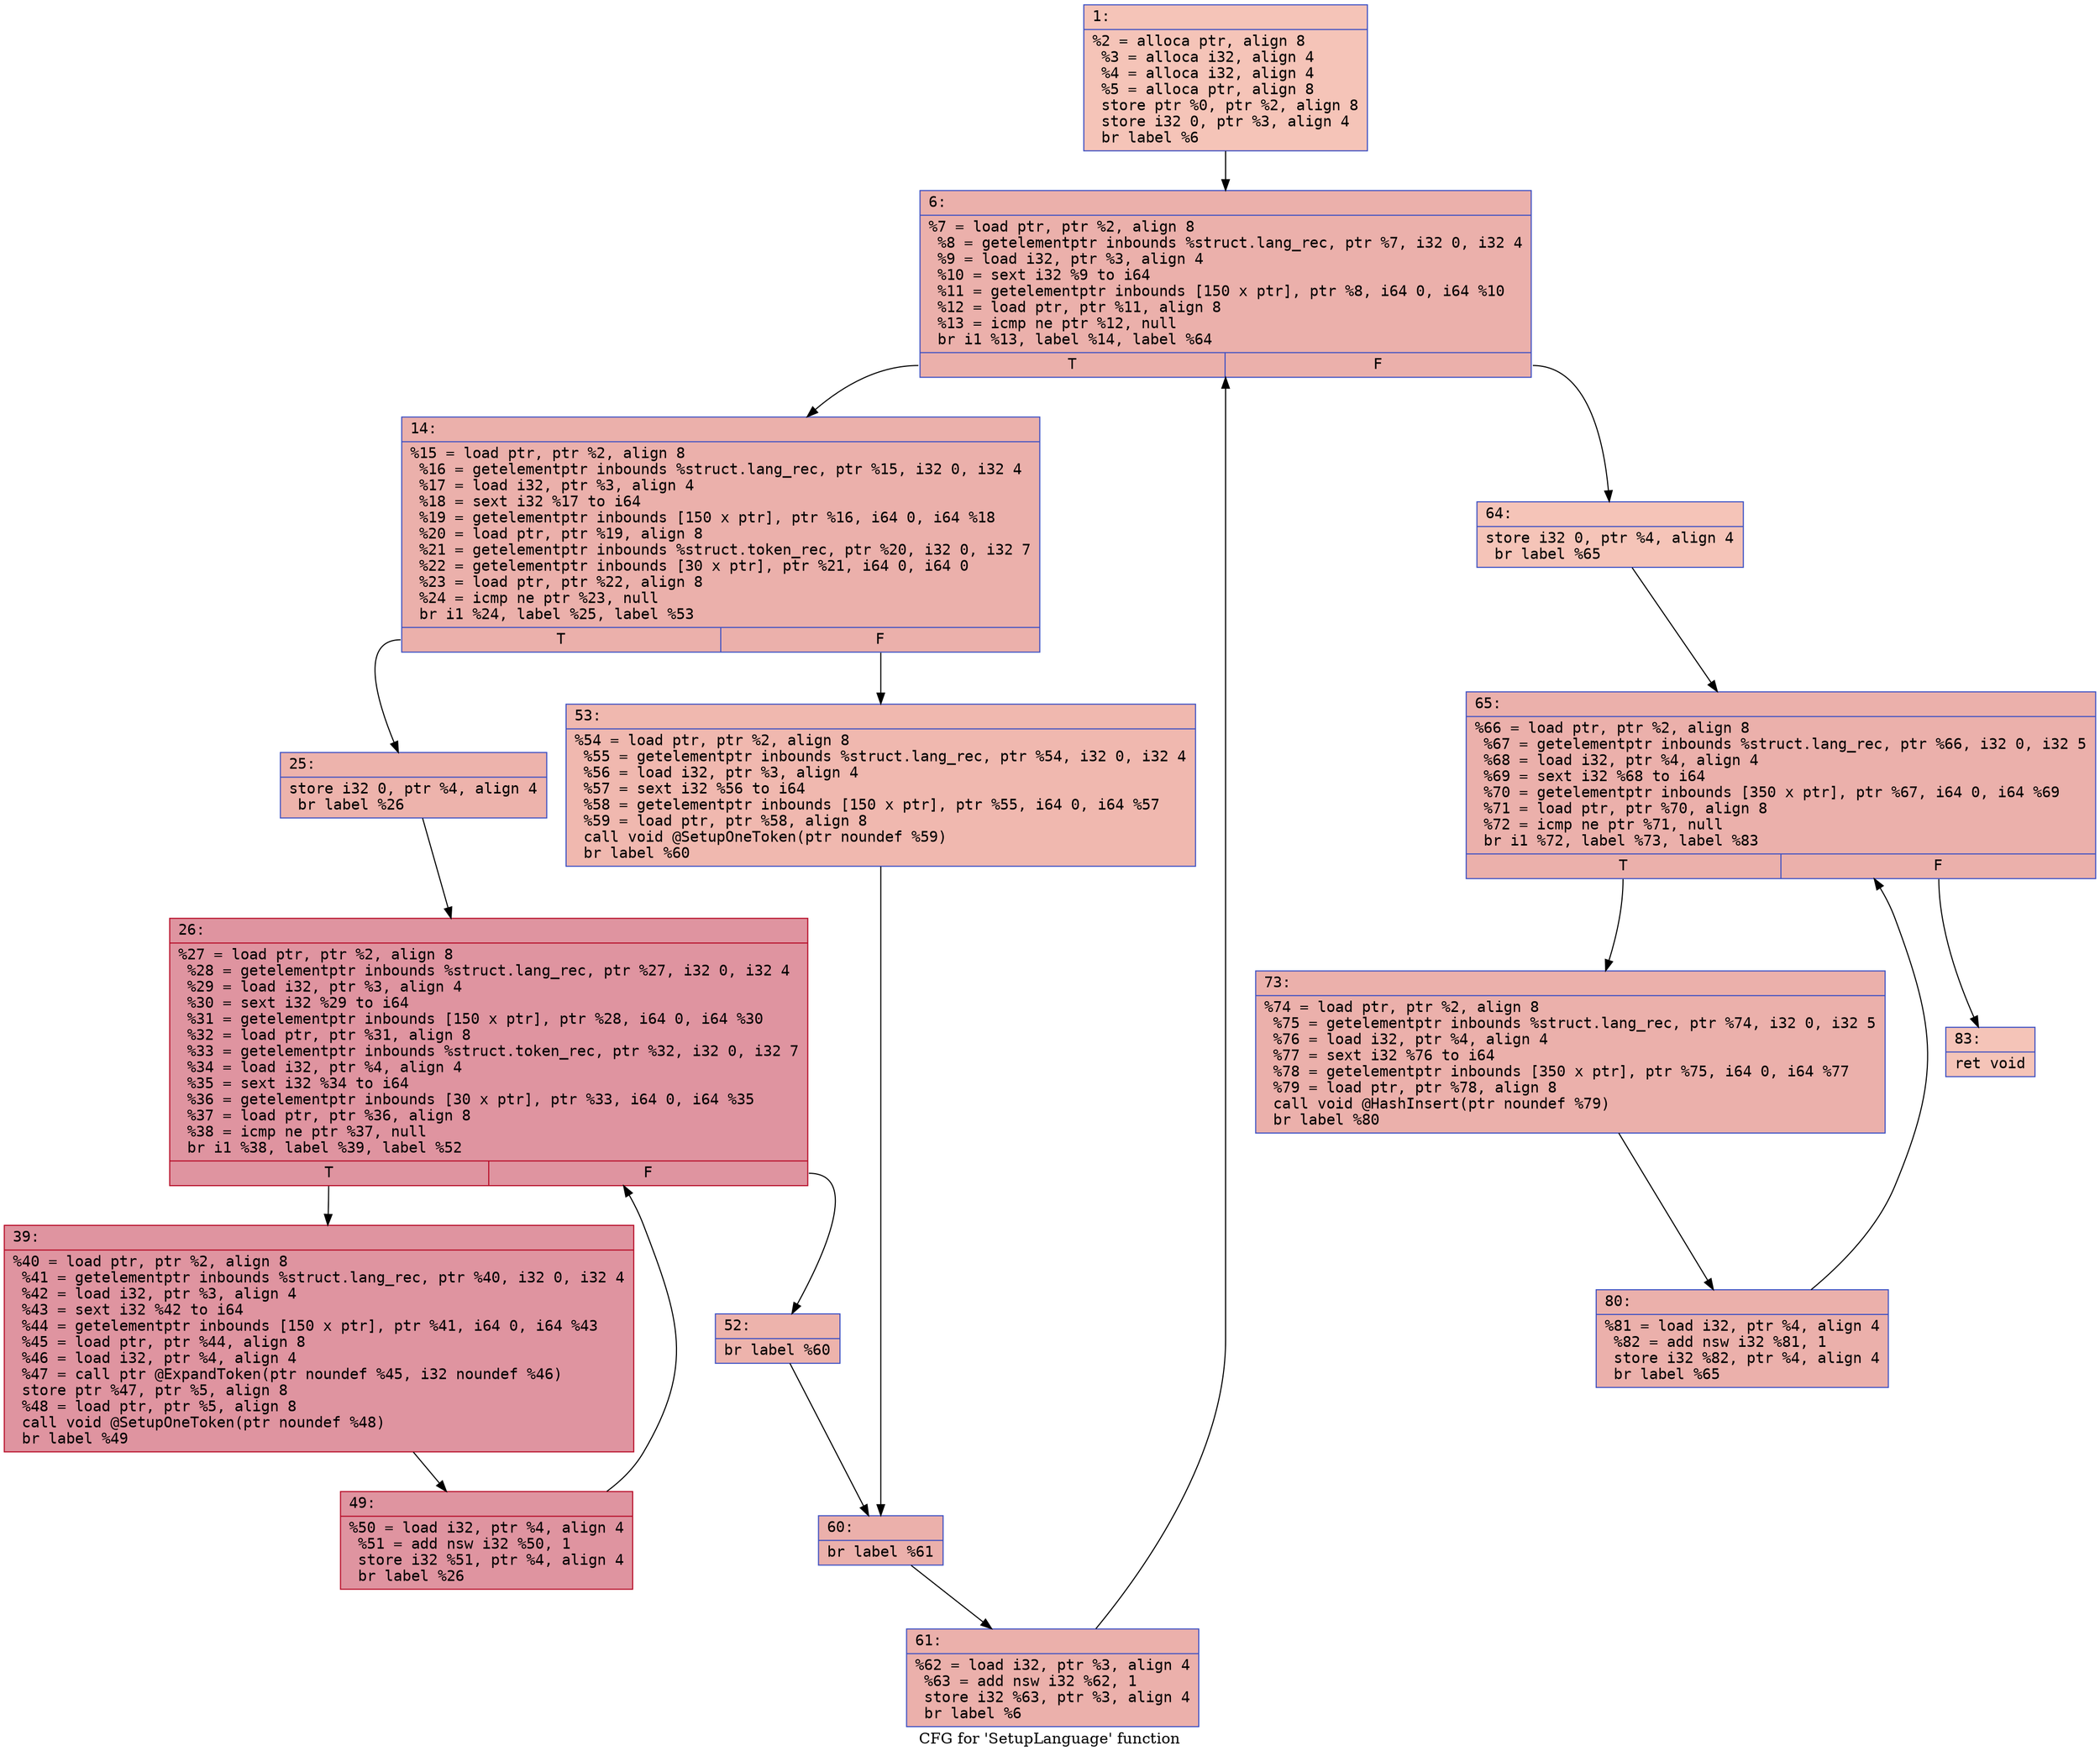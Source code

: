 digraph "CFG for 'SetupLanguage' function" {
	label="CFG for 'SetupLanguage' function";

	Node0x6000005bc500 [shape=record,color="#3d50c3ff", style=filled, fillcolor="#e97a5f70" fontname="Courier",label="{1:\l|  %2 = alloca ptr, align 8\l  %3 = alloca i32, align 4\l  %4 = alloca i32, align 4\l  %5 = alloca ptr, align 8\l  store ptr %0, ptr %2, align 8\l  store i32 0, ptr %3, align 4\l  br label %6\l}"];
	Node0x6000005bc500 -> Node0x6000005bc550[tooltip="1 -> 6\nProbability 100.00%" ];
	Node0x6000005bc550 [shape=record,color="#3d50c3ff", style=filled, fillcolor="#d24b4070" fontname="Courier",label="{6:\l|  %7 = load ptr, ptr %2, align 8\l  %8 = getelementptr inbounds %struct.lang_rec, ptr %7, i32 0, i32 4\l  %9 = load i32, ptr %3, align 4\l  %10 = sext i32 %9 to i64\l  %11 = getelementptr inbounds [150 x ptr], ptr %8, i64 0, i64 %10\l  %12 = load ptr, ptr %11, align 8\l  %13 = icmp ne ptr %12, null\l  br i1 %13, label %14, label %64\l|{<s0>T|<s1>F}}"];
	Node0x6000005bc550:s0 -> Node0x6000005bc5a0[tooltip="6 -> 14\nProbability 96.88%" ];
	Node0x6000005bc550:s1 -> Node0x6000005bc870[tooltip="6 -> 64\nProbability 3.12%" ];
	Node0x6000005bc5a0 [shape=record,color="#3d50c3ff", style=filled, fillcolor="#d24b4070" fontname="Courier",label="{14:\l|  %15 = load ptr, ptr %2, align 8\l  %16 = getelementptr inbounds %struct.lang_rec, ptr %15, i32 0, i32 4\l  %17 = load i32, ptr %3, align 4\l  %18 = sext i32 %17 to i64\l  %19 = getelementptr inbounds [150 x ptr], ptr %16, i64 0, i64 %18\l  %20 = load ptr, ptr %19, align 8\l  %21 = getelementptr inbounds %struct.token_rec, ptr %20, i32 0, i32 7\l  %22 = getelementptr inbounds [30 x ptr], ptr %21, i64 0, i64 0\l  %23 = load ptr, ptr %22, align 8\l  %24 = icmp ne ptr %23, null\l  br i1 %24, label %25, label %53\l|{<s0>T|<s1>F}}"];
	Node0x6000005bc5a0:s0 -> Node0x6000005bc5f0[tooltip="14 -> 25\nProbability 62.50%" ];
	Node0x6000005bc5a0:s1 -> Node0x6000005bc780[tooltip="14 -> 53\nProbability 37.50%" ];
	Node0x6000005bc5f0 [shape=record,color="#3d50c3ff", style=filled, fillcolor="#d6524470" fontname="Courier",label="{25:\l|  store i32 0, ptr %4, align 4\l  br label %26\l}"];
	Node0x6000005bc5f0 -> Node0x6000005bc640[tooltip="25 -> 26\nProbability 100.00%" ];
	Node0x6000005bc640 [shape=record,color="#b70d28ff", style=filled, fillcolor="#b70d2870" fontname="Courier",label="{26:\l|  %27 = load ptr, ptr %2, align 8\l  %28 = getelementptr inbounds %struct.lang_rec, ptr %27, i32 0, i32 4\l  %29 = load i32, ptr %3, align 4\l  %30 = sext i32 %29 to i64\l  %31 = getelementptr inbounds [150 x ptr], ptr %28, i64 0, i64 %30\l  %32 = load ptr, ptr %31, align 8\l  %33 = getelementptr inbounds %struct.token_rec, ptr %32, i32 0, i32 7\l  %34 = load i32, ptr %4, align 4\l  %35 = sext i32 %34 to i64\l  %36 = getelementptr inbounds [30 x ptr], ptr %33, i64 0, i64 %35\l  %37 = load ptr, ptr %36, align 8\l  %38 = icmp ne ptr %37, null\l  br i1 %38, label %39, label %52\l|{<s0>T|<s1>F}}"];
	Node0x6000005bc640:s0 -> Node0x6000005bc690[tooltip="26 -> 39\nProbability 96.88%" ];
	Node0x6000005bc640:s1 -> Node0x6000005bc730[tooltip="26 -> 52\nProbability 3.12%" ];
	Node0x6000005bc690 [shape=record,color="#b70d28ff", style=filled, fillcolor="#b70d2870" fontname="Courier",label="{39:\l|  %40 = load ptr, ptr %2, align 8\l  %41 = getelementptr inbounds %struct.lang_rec, ptr %40, i32 0, i32 4\l  %42 = load i32, ptr %3, align 4\l  %43 = sext i32 %42 to i64\l  %44 = getelementptr inbounds [150 x ptr], ptr %41, i64 0, i64 %43\l  %45 = load ptr, ptr %44, align 8\l  %46 = load i32, ptr %4, align 4\l  %47 = call ptr @ExpandToken(ptr noundef %45, i32 noundef %46)\l  store ptr %47, ptr %5, align 8\l  %48 = load ptr, ptr %5, align 8\l  call void @SetupOneToken(ptr noundef %48)\l  br label %49\l}"];
	Node0x6000005bc690 -> Node0x6000005bc6e0[tooltip="39 -> 49\nProbability 100.00%" ];
	Node0x6000005bc6e0 [shape=record,color="#b70d28ff", style=filled, fillcolor="#b70d2870" fontname="Courier",label="{49:\l|  %50 = load i32, ptr %4, align 4\l  %51 = add nsw i32 %50, 1\l  store i32 %51, ptr %4, align 4\l  br label %26\l}"];
	Node0x6000005bc6e0 -> Node0x6000005bc640[tooltip="49 -> 26\nProbability 100.00%" ];
	Node0x6000005bc730 [shape=record,color="#3d50c3ff", style=filled, fillcolor="#d6524470" fontname="Courier",label="{52:\l|  br label %60\l}"];
	Node0x6000005bc730 -> Node0x6000005bc7d0[tooltip="52 -> 60\nProbability 100.00%" ];
	Node0x6000005bc780 [shape=record,color="#3d50c3ff", style=filled, fillcolor="#dc5d4a70" fontname="Courier",label="{53:\l|  %54 = load ptr, ptr %2, align 8\l  %55 = getelementptr inbounds %struct.lang_rec, ptr %54, i32 0, i32 4\l  %56 = load i32, ptr %3, align 4\l  %57 = sext i32 %56 to i64\l  %58 = getelementptr inbounds [150 x ptr], ptr %55, i64 0, i64 %57\l  %59 = load ptr, ptr %58, align 8\l  call void @SetupOneToken(ptr noundef %59)\l  br label %60\l}"];
	Node0x6000005bc780 -> Node0x6000005bc7d0[tooltip="53 -> 60\nProbability 100.00%" ];
	Node0x6000005bc7d0 [shape=record,color="#3d50c3ff", style=filled, fillcolor="#d24b4070" fontname="Courier",label="{60:\l|  br label %61\l}"];
	Node0x6000005bc7d0 -> Node0x6000005bc820[tooltip="60 -> 61\nProbability 100.00%" ];
	Node0x6000005bc820 [shape=record,color="#3d50c3ff", style=filled, fillcolor="#d24b4070" fontname="Courier",label="{61:\l|  %62 = load i32, ptr %3, align 4\l  %63 = add nsw i32 %62, 1\l  store i32 %63, ptr %3, align 4\l  br label %6\l}"];
	Node0x6000005bc820 -> Node0x6000005bc550[tooltip="61 -> 6\nProbability 100.00%" ];
	Node0x6000005bc870 [shape=record,color="#3d50c3ff", style=filled, fillcolor="#e97a5f70" fontname="Courier",label="{64:\l|  store i32 0, ptr %4, align 4\l  br label %65\l}"];
	Node0x6000005bc870 -> Node0x6000005bc8c0[tooltip="64 -> 65\nProbability 100.00%" ];
	Node0x6000005bc8c0 [shape=record,color="#3d50c3ff", style=filled, fillcolor="#d24b4070" fontname="Courier",label="{65:\l|  %66 = load ptr, ptr %2, align 8\l  %67 = getelementptr inbounds %struct.lang_rec, ptr %66, i32 0, i32 5\l  %68 = load i32, ptr %4, align 4\l  %69 = sext i32 %68 to i64\l  %70 = getelementptr inbounds [350 x ptr], ptr %67, i64 0, i64 %69\l  %71 = load ptr, ptr %70, align 8\l  %72 = icmp ne ptr %71, null\l  br i1 %72, label %73, label %83\l|{<s0>T|<s1>F}}"];
	Node0x6000005bc8c0:s0 -> Node0x6000005bc910[tooltip="65 -> 73\nProbability 96.88%" ];
	Node0x6000005bc8c0:s1 -> Node0x6000005bc9b0[tooltip="65 -> 83\nProbability 3.12%" ];
	Node0x6000005bc910 [shape=record,color="#3d50c3ff", style=filled, fillcolor="#d24b4070" fontname="Courier",label="{73:\l|  %74 = load ptr, ptr %2, align 8\l  %75 = getelementptr inbounds %struct.lang_rec, ptr %74, i32 0, i32 5\l  %76 = load i32, ptr %4, align 4\l  %77 = sext i32 %76 to i64\l  %78 = getelementptr inbounds [350 x ptr], ptr %75, i64 0, i64 %77\l  %79 = load ptr, ptr %78, align 8\l  call void @HashInsert(ptr noundef %79)\l  br label %80\l}"];
	Node0x6000005bc910 -> Node0x6000005bc960[tooltip="73 -> 80\nProbability 100.00%" ];
	Node0x6000005bc960 [shape=record,color="#3d50c3ff", style=filled, fillcolor="#d24b4070" fontname="Courier",label="{80:\l|  %81 = load i32, ptr %4, align 4\l  %82 = add nsw i32 %81, 1\l  store i32 %82, ptr %4, align 4\l  br label %65\l}"];
	Node0x6000005bc960 -> Node0x6000005bc8c0[tooltip="80 -> 65\nProbability 100.00%" ];
	Node0x6000005bc9b0 [shape=record,color="#3d50c3ff", style=filled, fillcolor="#e97a5f70" fontname="Courier",label="{83:\l|  ret void\l}"];
}
